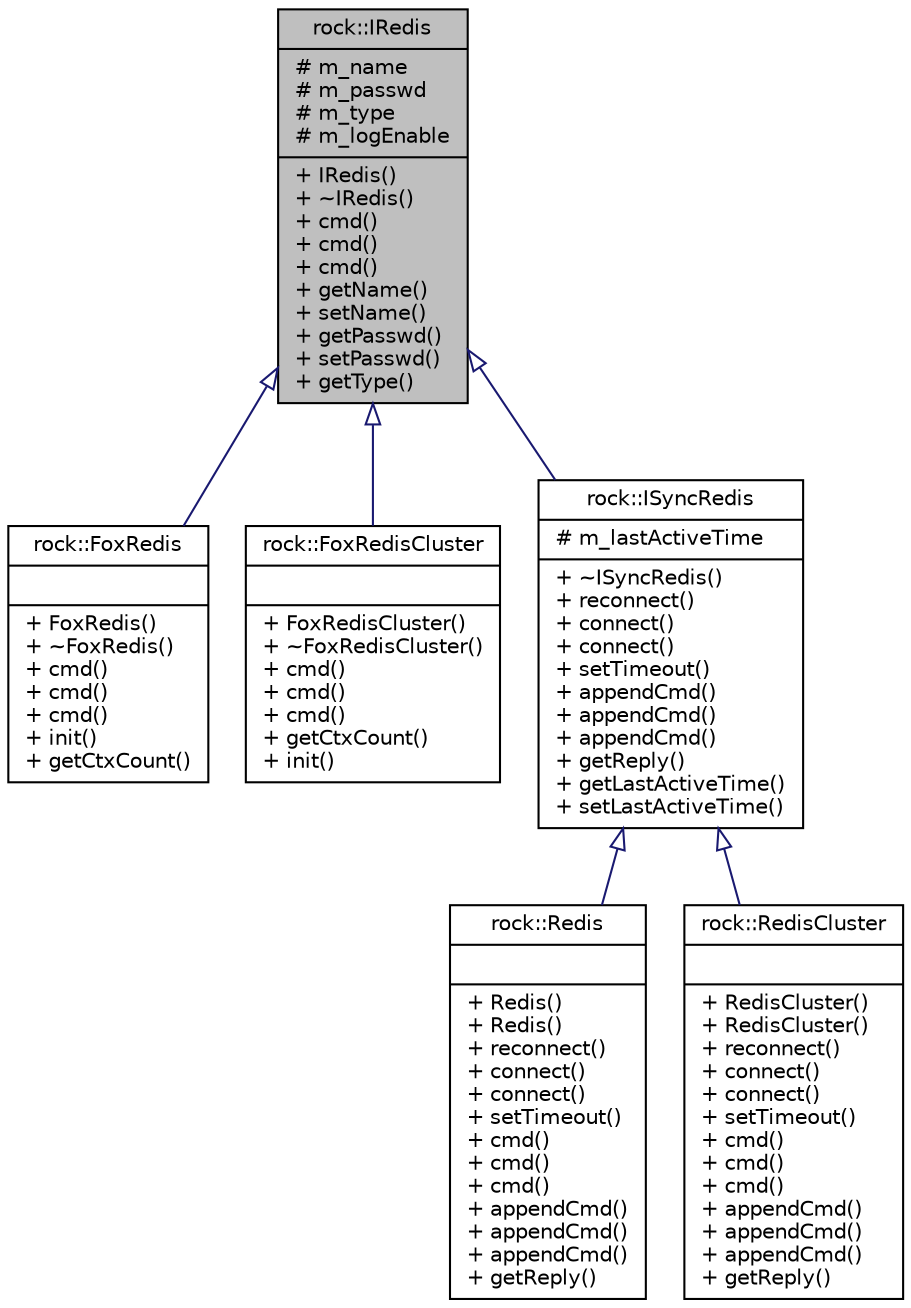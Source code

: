 digraph "rock::IRedis"
{
 // LATEX_PDF_SIZE
  edge [fontname="Helvetica",fontsize="10",labelfontname="Helvetica",labelfontsize="10"];
  node [fontname="Helvetica",fontsize="10",shape=record];
  Node1 [label="{rock::IRedis\n|# m_name\l# m_passwd\l# m_type\l# m_logEnable\l|+ IRedis()\l+ ~IRedis()\l+ cmd()\l+ cmd()\l+ cmd()\l+ getName()\l+ setName()\l+ getPasswd()\l+ setPasswd()\l+ getType()\l}",height=0.2,width=0.4,color="black", fillcolor="grey75", style="filled", fontcolor="black",tooltip=" "];
  Node1 -> Node2 [dir="back",color="midnightblue",fontsize="10",style="solid",arrowtail="onormal",fontname="Helvetica"];
  Node2 [label="{rock::FoxRedis\n||+ FoxRedis()\l+ ~FoxRedis()\l+ cmd()\l+ cmd()\l+ cmd()\l+ init()\l+ getCtxCount()\l}",height=0.2,width=0.4,color="black", fillcolor="white", style="filled",URL="$classrock_1_1FoxRedis.html",tooltip=" "];
  Node1 -> Node3 [dir="back",color="midnightblue",fontsize="10",style="solid",arrowtail="onormal",fontname="Helvetica"];
  Node3 [label="{rock::FoxRedisCluster\n||+ FoxRedisCluster()\l+ ~FoxRedisCluster()\l+ cmd()\l+ cmd()\l+ cmd()\l+ getCtxCount()\l+ init()\l}",height=0.2,width=0.4,color="black", fillcolor="white", style="filled",URL="$classrock_1_1FoxRedisCluster.html",tooltip=" "];
  Node1 -> Node4 [dir="back",color="midnightblue",fontsize="10",style="solid",arrowtail="onormal",fontname="Helvetica"];
  Node4 [label="{rock::ISyncRedis\n|# m_lastActiveTime\l|+ ~ISyncRedis()\l+ reconnect()\l+ connect()\l+ connect()\l+ setTimeout()\l+ appendCmd()\l+ appendCmd()\l+ appendCmd()\l+ getReply()\l+ getLastActiveTime()\l+ setLastActiveTime()\l}",height=0.2,width=0.4,color="black", fillcolor="white", style="filled",URL="$classrock_1_1ISyncRedis.html",tooltip=" "];
  Node4 -> Node5 [dir="back",color="midnightblue",fontsize="10",style="solid",arrowtail="onormal",fontname="Helvetica"];
  Node5 [label="{rock::Redis\n||+ Redis()\l+ Redis()\l+ reconnect()\l+ connect()\l+ connect()\l+ setTimeout()\l+ cmd()\l+ cmd()\l+ cmd()\l+ appendCmd()\l+ appendCmd()\l+ appendCmd()\l+ getReply()\l}",height=0.2,width=0.4,color="black", fillcolor="white", style="filled",URL="$classrock_1_1Redis.html",tooltip=" "];
  Node4 -> Node6 [dir="back",color="midnightblue",fontsize="10",style="solid",arrowtail="onormal",fontname="Helvetica"];
  Node6 [label="{rock::RedisCluster\n||+ RedisCluster()\l+ RedisCluster()\l+ reconnect()\l+ connect()\l+ connect()\l+ setTimeout()\l+ cmd()\l+ cmd()\l+ cmd()\l+ appendCmd()\l+ appendCmd()\l+ appendCmd()\l+ getReply()\l}",height=0.2,width=0.4,color="black", fillcolor="white", style="filled",URL="$classrock_1_1RedisCluster.html",tooltip=" "];
}
